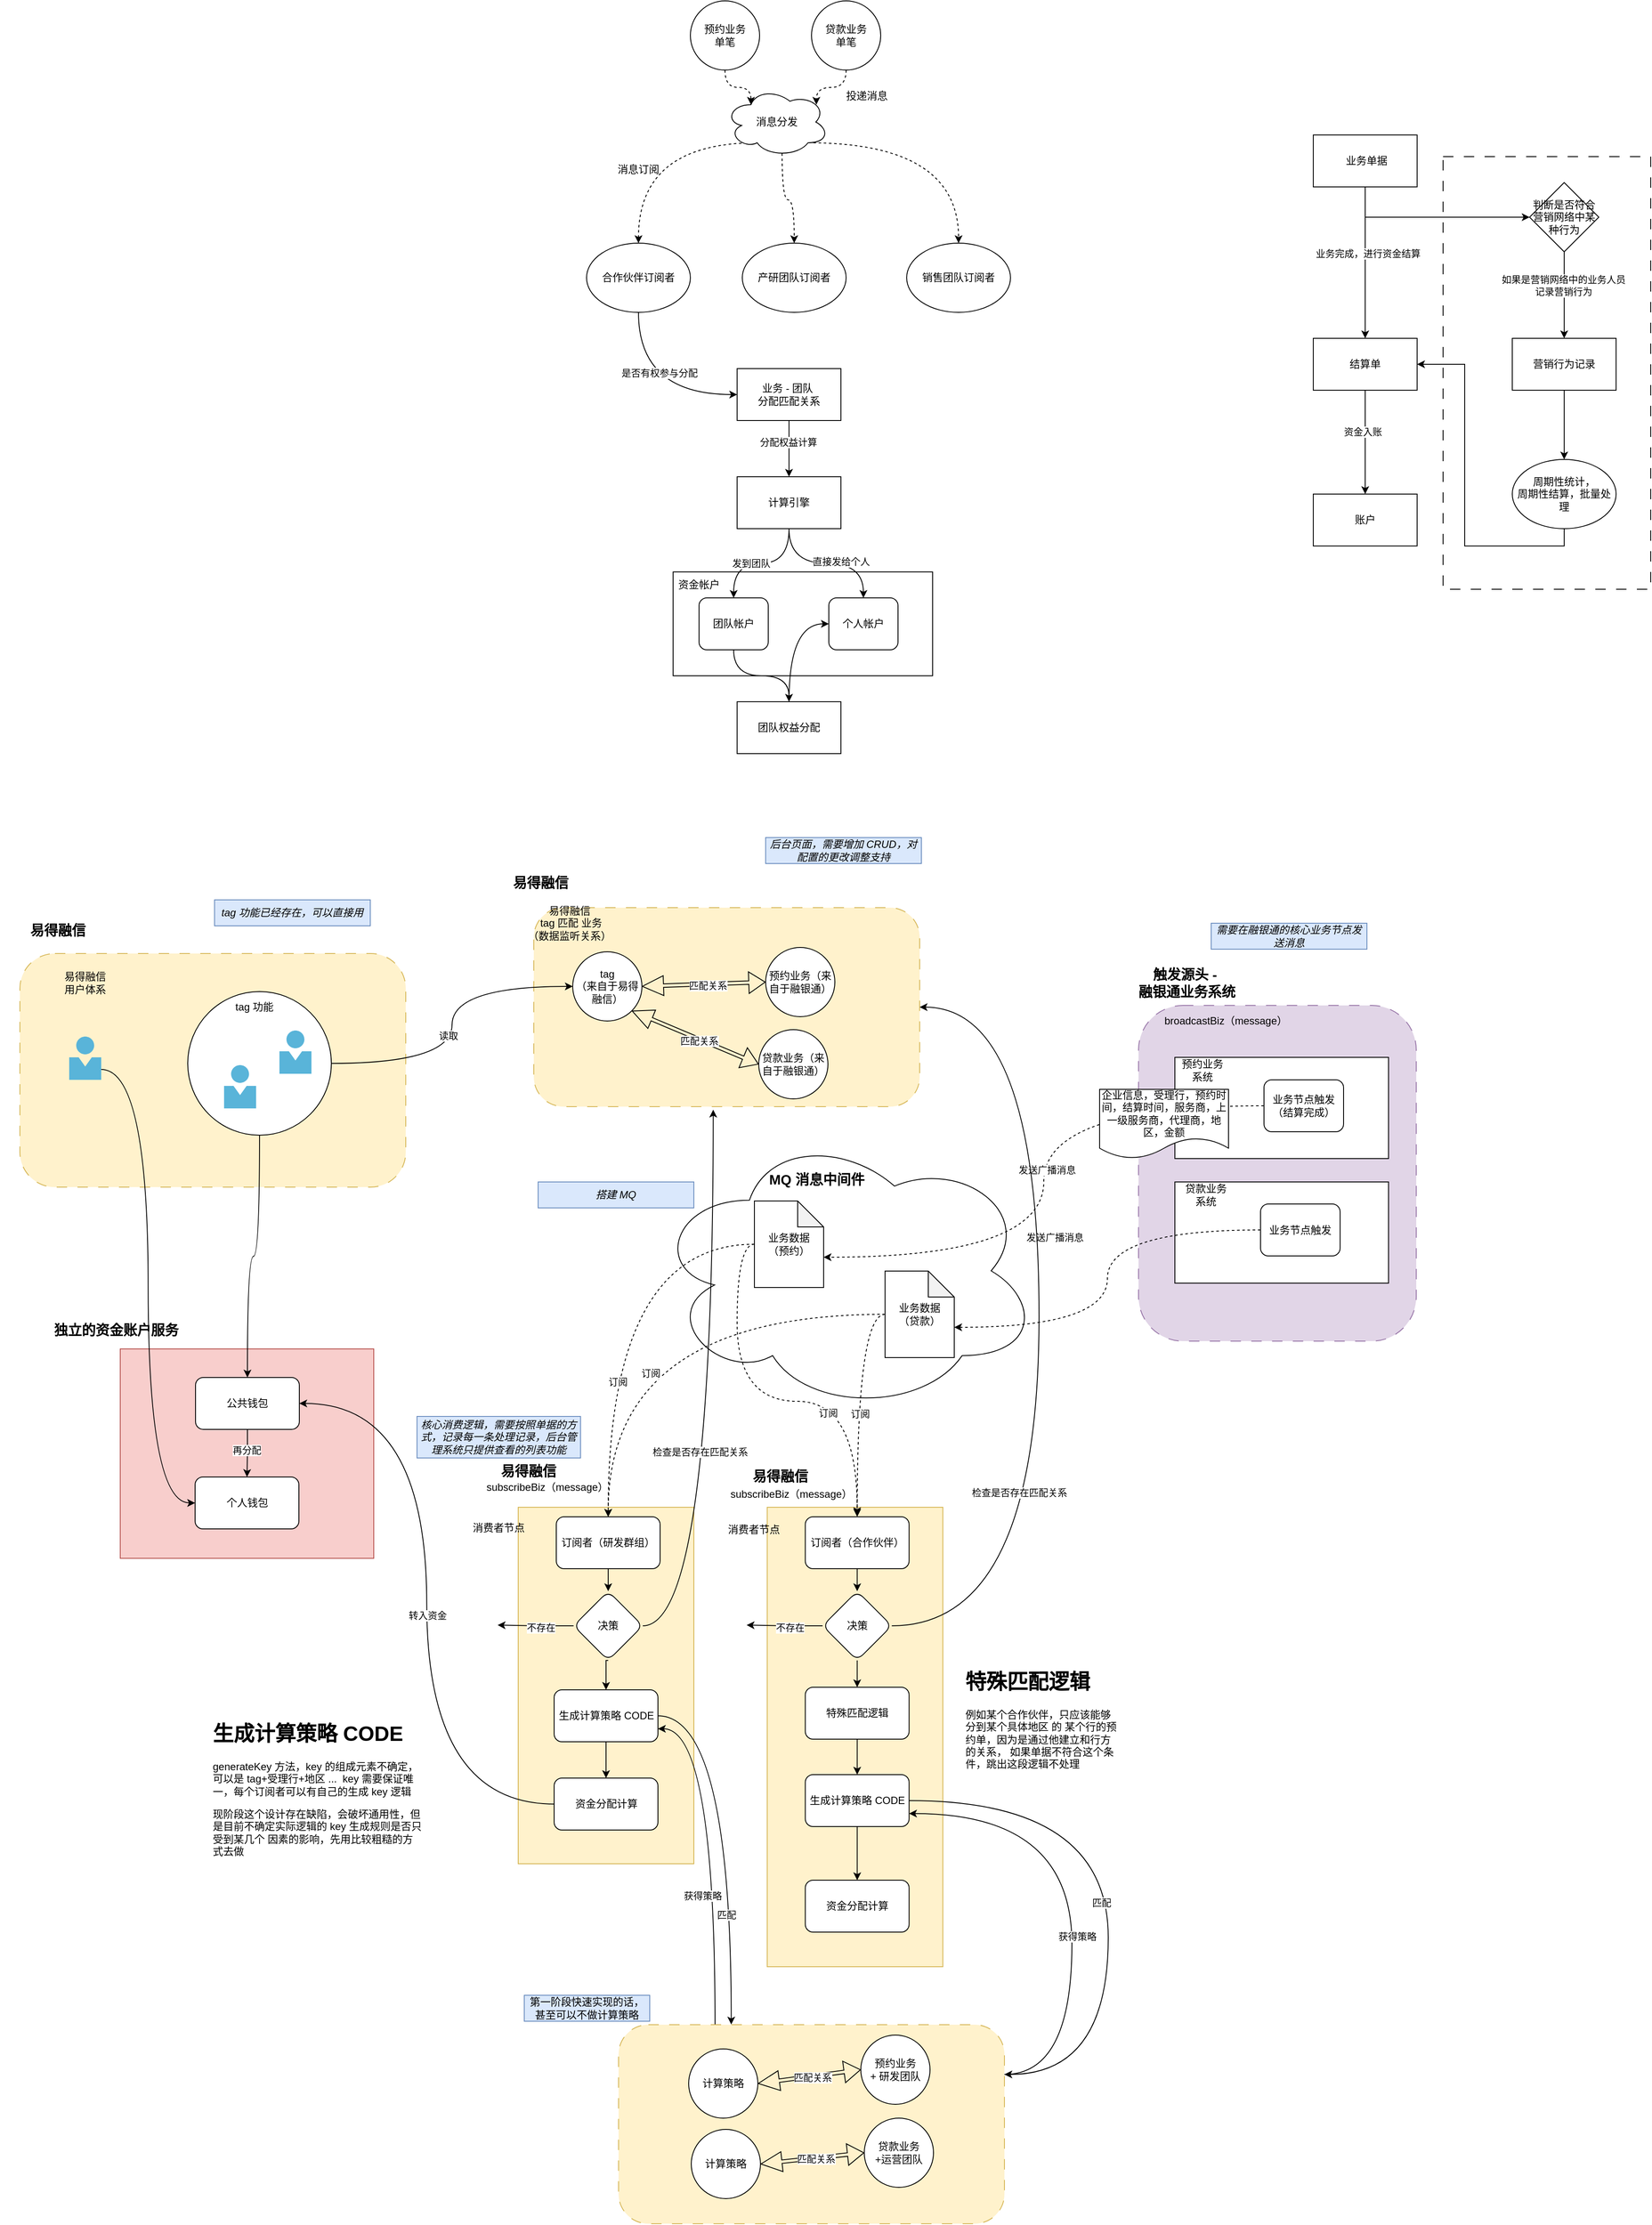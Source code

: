 <mxfile version="26.0.2">
  <diagram name="Page-1" id="8XZ3gF0Q84vZPwahlIGi">
    <mxGraphModel dx="2692" dy="1067" grid="0" gridSize="10" guides="1" tooltips="1" connect="1" arrows="1" fold="1" page="1" pageScale="1" pageWidth="827" pageHeight="1169" math="0" shadow="0">
      <root>
        <mxCell id="0" />
        <mxCell id="1" parent="0" />
        <mxCell id="nY7oP1wu2kwLvxYILT5C-120" value="" style="ellipse;shape=cloud;whiteSpace=wrap;html=1;" vertex="1" parent="1">
          <mxGeometry x="166.5" y="1404.5" width="447" height="326.5" as="geometry" />
        </mxCell>
        <mxCell id="nY7oP1wu2kwLvxYILT5C-95" value="" style="rounded=0;whiteSpace=wrap;html=1;fillColor=#fff2cc;strokeColor=#d6b656;" vertex="1" parent="1">
          <mxGeometry x="298.81" y="1841" width="203" height="531" as="geometry" />
        </mxCell>
        <mxCell id="nY7oP1wu2kwLvxYILT5C-35" value="" style="rounded=0;whiteSpace=wrap;html=1;fillColor=#fff2cc;strokeColor=#d6b656;" vertex="1" parent="1">
          <mxGeometry x="11" y="1841" width="203" height="412" as="geometry" />
        </mxCell>
        <mxCell id="nY7oP1wu2kwLvxYILT5C-72" value="" style="rounded=1;whiteSpace=wrap;html=1;dashed=1;dashPattern=12 12;arcSize=16;fillColor=#e1d5e7;strokeColor=#9673a6;" vertex="1" parent="1">
          <mxGeometry x="728" y="1261" width="321" height="388" as="geometry" />
        </mxCell>
        <mxCell id="nY7oP1wu2kwLvxYILT5C-77" style="edgeStyle=orthogonalEdgeStyle;rounded=0;orthogonalLoop=1;jettySize=auto;html=1;exitX=0.25;exitY=0;exitDx=0;exitDy=0;entryX=1;entryY=0.75;entryDx=0;entryDy=0;curved=1;" edge="1" parent="1" source="nY7oP1wu2kwLvxYILT5C-69" target="nY7oP1wu2kwLvxYILT5C-58">
          <mxGeometry relative="1" as="geometry" />
        </mxCell>
        <mxCell id="nY7oP1wu2kwLvxYILT5C-150" value="获得策略" style="edgeLabel;html=1;align=center;verticalAlign=middle;resizable=0;points=[];" vertex="1" connectable="0" parent="nY7oP1wu2kwLvxYILT5C-77">
          <mxGeometry x="-0.267" y="15" relative="1" as="geometry">
            <mxPoint as="offset" />
          </mxGeometry>
        </mxCell>
        <mxCell id="nY7oP1wu2kwLvxYILT5C-159" style="edgeStyle=orthogonalEdgeStyle;rounded=0;orthogonalLoop=1;jettySize=auto;html=1;exitX=1;exitY=0.25;exitDx=0;exitDy=0;entryX=1;entryY=0.75;entryDx=0;entryDy=0;curved=1;" edge="1" parent="1" source="nY7oP1wu2kwLvxYILT5C-69" target="nY7oP1wu2kwLvxYILT5C-137">
          <mxGeometry relative="1" as="geometry">
            <Array as="points">
              <mxPoint x="651" y="2497" />
              <mxPoint x="651" y="2195" />
            </Array>
          </mxGeometry>
        </mxCell>
        <mxCell id="nY7oP1wu2kwLvxYILT5C-160" value="获得策略" style="edgeLabel;html=1;align=center;verticalAlign=middle;resizable=0;points=[];" vertex="1" connectable="0" parent="nY7oP1wu2kwLvxYILT5C-159">
          <mxGeometry x="-0.163" y="-6" relative="1" as="geometry">
            <mxPoint as="offset" />
          </mxGeometry>
        </mxCell>
        <mxCell id="nY7oP1wu2kwLvxYILT5C-69" value="" style="rounded=1;whiteSpace=wrap;html=1;dashed=1;dashPattern=12 12;fillColor=#fff2cc;strokeColor=#d6b656;" vertex="1" parent="1">
          <mxGeometry x="127" y="2439" width="446" height="230" as="geometry" />
        </mxCell>
        <mxCell id="nY7oP1wu2kwLvxYILT5C-51" value="" style="rounded=1;whiteSpace=wrap;html=1;dashed=1;dashPattern=12 12;fillColor=#fff2cc;strokeColor=#d6b656;" vertex="1" parent="1">
          <mxGeometry x="-565" y="1201" width="446" height="270" as="geometry" />
        </mxCell>
        <mxCell id="nY7oP1wu2kwLvxYILT5C-43" value="" style="rounded=0;whiteSpace=wrap;html=1;fillColor=#f8cecc;strokeColor=#b85450;" vertex="1" parent="1">
          <mxGeometry x="-449" y="1658" width="293" height="242" as="geometry" />
        </mxCell>
        <mxCell id="nY7oP1wu2kwLvxYILT5C-12" value="" style="rounded=1;whiteSpace=wrap;html=1;dashed=1;dashPattern=12 12;fillColor=#fff2cc;strokeColor=#d6b656;" vertex="1" parent="1">
          <mxGeometry x="29" y="1148" width="446" height="230" as="geometry" />
        </mxCell>
        <mxCell id="nY7oP1wu2kwLvxYILT5C-42" style="edgeStyle=orthogonalEdgeStyle;rounded=0;orthogonalLoop=1;jettySize=auto;html=1;exitX=1;exitY=0.5;exitDx=0;exitDy=0;entryX=0;entryY=0.5;entryDx=0;entryDy=0;curved=1;" edge="1" parent="1" source="nY7oP1wu2kwLvxYILT5C-5" target="nY7oP1wu2kwLvxYILT5C-9">
          <mxGeometry relative="1" as="geometry" />
        </mxCell>
        <mxCell id="nY7oP1wu2kwLvxYILT5C-130" value="读取" style="edgeLabel;html=1;align=center;verticalAlign=middle;resizable=0;points=[];" vertex="1" connectable="0" parent="nY7oP1wu2kwLvxYILT5C-42">
          <mxGeometry x="-0.065" y="5" relative="1" as="geometry">
            <mxPoint as="offset" />
          </mxGeometry>
        </mxCell>
        <mxCell id="nY7oP1wu2kwLvxYILT5C-44" style="edgeStyle=orthogonalEdgeStyle;rounded=0;orthogonalLoop=1;jettySize=auto;html=1;exitX=0.5;exitY=1;exitDx=0;exitDy=0;curved=1;entryX=0.5;entryY=0;entryDx=0;entryDy=0;" edge="1" parent="1" source="nY7oP1wu2kwLvxYILT5C-5" target="nY7oP1wu2kwLvxYILT5C-45">
          <mxGeometry relative="1" as="geometry" />
        </mxCell>
        <mxCell id="nY7oP1wu2kwLvxYILT5C-5" value="" style="ellipse;whiteSpace=wrap;html=1;aspect=fixed;" vertex="1" parent="1">
          <mxGeometry x="-371" y="1245" width="166" height="166" as="geometry" />
        </mxCell>
        <mxCell id="v_RPokdGoFpY5z3luKLL-58" value="" style="rounded=0;whiteSpace=wrap;html=1;dashed=1;dashPattern=12 12;" parent="1" vertex="1">
          <mxGeometry x="1080" y="280" width="240" height="500" as="geometry" />
        </mxCell>
        <mxCell id="v_RPokdGoFpY5z3luKLL-25" value="" style="rounded=0;whiteSpace=wrap;html=1;" parent="1" vertex="1">
          <mxGeometry x="190" y="760" width="300" height="120" as="geometry" />
        </mxCell>
        <mxCell id="v_RPokdGoFpY5z3luKLL-1" value="预约业务&lt;div&gt;单笔&lt;/div&gt;" style="ellipse;whiteSpace=wrap;html=1;aspect=fixed;" parent="1" vertex="1">
          <mxGeometry x="210" y="100" width="80" height="80" as="geometry" />
        </mxCell>
        <mxCell id="v_RPokdGoFpY5z3luKLL-2" value="贷款业务&lt;div&gt;单笔&lt;/div&gt;" style="ellipse;whiteSpace=wrap;html=1;aspect=fixed;" parent="1" vertex="1">
          <mxGeometry x="350" y="100" width="80" height="80" as="geometry" />
        </mxCell>
        <mxCell id="v_RPokdGoFpY5z3luKLL-11" style="edgeStyle=orthogonalEdgeStyle;rounded=0;orthogonalLoop=1;jettySize=auto;html=1;exitX=0.31;exitY=0.8;exitDx=0;exitDy=0;exitPerimeter=0;entryX=0.5;entryY=0;entryDx=0;entryDy=0;curved=1;dashed=1;" parent="1" source="v_RPokdGoFpY5z3luKLL-3" target="v_RPokdGoFpY5z3luKLL-8" edge="1">
          <mxGeometry relative="1" as="geometry" />
        </mxCell>
        <mxCell id="v_RPokdGoFpY5z3luKLL-13" style="edgeStyle=orthogonalEdgeStyle;rounded=0;orthogonalLoop=1;jettySize=auto;html=1;exitX=0.55;exitY=0.95;exitDx=0;exitDy=0;exitPerimeter=0;entryX=0.5;entryY=0;entryDx=0;entryDy=0;curved=1;dashed=1;" parent="1" source="v_RPokdGoFpY5z3luKLL-3" target="v_RPokdGoFpY5z3luKLL-9" edge="1">
          <mxGeometry relative="1" as="geometry" />
        </mxCell>
        <mxCell id="v_RPokdGoFpY5z3luKLL-14" style="edgeStyle=orthogonalEdgeStyle;rounded=0;orthogonalLoop=1;jettySize=auto;html=1;exitX=0.8;exitY=0.8;exitDx=0;exitDy=0;exitPerimeter=0;curved=1;dashed=1;" parent="1" source="v_RPokdGoFpY5z3luKLL-3" target="v_RPokdGoFpY5z3luKLL-10" edge="1">
          <mxGeometry relative="1" as="geometry" />
        </mxCell>
        <mxCell id="v_RPokdGoFpY5z3luKLL-3" value="" style="ellipse;shape=cloud;whiteSpace=wrap;html=1;" parent="1" vertex="1">
          <mxGeometry x="250" y="200" width="120" height="80" as="geometry" />
        </mxCell>
        <mxCell id="v_RPokdGoFpY5z3luKLL-4" style="edgeStyle=orthogonalEdgeStyle;rounded=0;orthogonalLoop=1;jettySize=auto;html=1;exitX=0.5;exitY=1;exitDx=0;exitDy=0;entryX=0.25;entryY=0.25;entryDx=0;entryDy=0;entryPerimeter=0;curved=1;dashed=1;" parent="1" source="v_RPokdGoFpY5z3luKLL-1" target="v_RPokdGoFpY5z3luKLL-3" edge="1">
          <mxGeometry relative="1" as="geometry" />
        </mxCell>
        <mxCell id="v_RPokdGoFpY5z3luKLL-5" style="edgeStyle=orthogonalEdgeStyle;rounded=0;orthogonalLoop=1;jettySize=auto;html=1;exitX=0.5;exitY=1;exitDx=0;exitDy=0;entryX=0.88;entryY=0.25;entryDx=0;entryDy=0;entryPerimeter=0;curved=1;dashed=1;" parent="1" source="v_RPokdGoFpY5z3luKLL-2" target="v_RPokdGoFpY5z3luKLL-3" edge="1">
          <mxGeometry relative="1" as="geometry" />
        </mxCell>
        <mxCell id="v_RPokdGoFpY5z3luKLL-6" value="消息分发" style="text;html=1;align=center;verticalAlign=middle;whiteSpace=wrap;rounded=0;" parent="1" vertex="1">
          <mxGeometry x="280" y="225" width="60" height="30" as="geometry" />
        </mxCell>
        <mxCell id="v_RPokdGoFpY5z3luKLL-7" value="投递消息" style="text;html=1;align=center;verticalAlign=middle;whiteSpace=wrap;rounded=0;" parent="1" vertex="1">
          <mxGeometry x="384" y="195" width="60" height="30" as="geometry" />
        </mxCell>
        <mxCell id="v_RPokdGoFpY5z3luKLL-23" style="edgeStyle=orthogonalEdgeStyle;rounded=0;orthogonalLoop=1;jettySize=auto;html=1;exitX=0.5;exitY=1;exitDx=0;exitDy=0;entryX=0;entryY=0.5;entryDx=0;entryDy=0;curved=1;" parent="1" source="v_RPokdGoFpY5z3luKLL-8" target="v_RPokdGoFpY5z3luKLL-15" edge="1">
          <mxGeometry relative="1" as="geometry" />
        </mxCell>
        <mxCell id="v_RPokdGoFpY5z3luKLL-24" value="是否有权参与分配" style="edgeLabel;html=1;align=center;verticalAlign=middle;resizable=0;points=[];" parent="v_RPokdGoFpY5z3luKLL-23" vertex="1" connectable="0">
          <mxGeometry x="-0.33" y="24" relative="1" as="geometry">
            <mxPoint as="offset" />
          </mxGeometry>
        </mxCell>
        <mxCell id="v_RPokdGoFpY5z3luKLL-8" value="合作伙伴订阅者" style="ellipse;whiteSpace=wrap;html=1;" parent="1" vertex="1">
          <mxGeometry x="90" y="380" width="120" height="80" as="geometry" />
        </mxCell>
        <mxCell id="v_RPokdGoFpY5z3luKLL-9" value="产研团队订阅者" style="ellipse;whiteSpace=wrap;html=1;" parent="1" vertex="1">
          <mxGeometry x="270" y="380" width="120" height="80" as="geometry" />
        </mxCell>
        <mxCell id="v_RPokdGoFpY5z3luKLL-10" value="销售团队订阅者" style="ellipse;whiteSpace=wrap;html=1;" parent="1" vertex="1">
          <mxGeometry x="460" y="380" width="120" height="80" as="geometry" />
        </mxCell>
        <mxCell id="v_RPokdGoFpY5z3luKLL-12" value="消息订阅" style="text;html=1;align=center;verticalAlign=middle;whiteSpace=wrap;rounded=0;" parent="1" vertex="1">
          <mxGeometry x="120" y="280" width="60" height="30" as="geometry" />
        </mxCell>
        <mxCell id="v_RPokdGoFpY5z3luKLL-21" style="edgeStyle=orthogonalEdgeStyle;rounded=0;orthogonalLoop=1;jettySize=auto;html=1;exitX=0.5;exitY=1;exitDx=0;exitDy=0;entryX=0.5;entryY=0;entryDx=0;entryDy=0;" parent="1" source="v_RPokdGoFpY5z3luKLL-15" target="v_RPokdGoFpY5z3luKLL-17" edge="1">
          <mxGeometry relative="1" as="geometry" />
        </mxCell>
        <mxCell id="v_RPokdGoFpY5z3luKLL-22" value="分配权益计算" style="edgeLabel;html=1;align=center;verticalAlign=middle;resizable=0;points=[];" parent="v_RPokdGoFpY5z3luKLL-21" vertex="1" connectable="0">
          <mxGeometry x="-0.231" y="-1" relative="1" as="geometry">
            <mxPoint as="offset" />
          </mxGeometry>
        </mxCell>
        <mxCell id="v_RPokdGoFpY5z3luKLL-15" value="业务 - 团队&amp;nbsp;&lt;div&gt;分配匹配关系&lt;/div&gt;" style="rounded=0;whiteSpace=wrap;html=1;" parent="1" vertex="1">
          <mxGeometry x="264" y="525" width="120" height="60" as="geometry" />
        </mxCell>
        <mxCell id="v_RPokdGoFpY5z3luKLL-29" style="edgeStyle=orthogonalEdgeStyle;rounded=0;orthogonalLoop=1;jettySize=auto;html=1;exitX=0.5;exitY=1;exitDx=0;exitDy=0;curved=1;" parent="1" source="v_RPokdGoFpY5z3luKLL-17" target="v_RPokdGoFpY5z3luKLL-28" edge="1">
          <mxGeometry relative="1" as="geometry" />
        </mxCell>
        <mxCell id="v_RPokdGoFpY5z3luKLL-30" value="直接发给个人" style="edgeLabel;html=1;align=center;verticalAlign=middle;resizable=0;points=[];" parent="v_RPokdGoFpY5z3luKLL-29" vertex="1" connectable="0">
          <mxGeometry x="-0.193" y="2" relative="1" as="geometry">
            <mxPoint x="33" as="offset" />
          </mxGeometry>
        </mxCell>
        <mxCell id="v_RPokdGoFpY5z3luKLL-31" style="edgeStyle=orthogonalEdgeStyle;rounded=0;orthogonalLoop=1;jettySize=auto;html=1;exitX=0.5;exitY=1;exitDx=0;exitDy=0;entryX=0.5;entryY=0;entryDx=0;entryDy=0;curved=1;" parent="1" source="v_RPokdGoFpY5z3luKLL-17" target="v_RPokdGoFpY5z3luKLL-27" edge="1">
          <mxGeometry relative="1" as="geometry" />
        </mxCell>
        <mxCell id="v_RPokdGoFpY5z3luKLL-32" value="发到团队" style="edgeLabel;html=1;align=center;verticalAlign=middle;resizable=0;points=[];" parent="v_RPokdGoFpY5z3luKLL-31" vertex="1" connectable="0">
          <mxGeometry x="0.125" y="2" relative="1" as="geometry">
            <mxPoint x="-3" y="-2" as="offset" />
          </mxGeometry>
        </mxCell>
        <mxCell id="v_RPokdGoFpY5z3luKLL-17" value="计算引擎" style="rounded=0;whiteSpace=wrap;html=1;" parent="1" vertex="1">
          <mxGeometry x="264" y="650" width="120" height="60" as="geometry" />
        </mxCell>
        <mxCell id="v_RPokdGoFpY5z3luKLL-26" value="资金帐户" style="text;html=1;align=center;verticalAlign=middle;whiteSpace=wrap;rounded=0;" parent="1" vertex="1">
          <mxGeometry x="190" y="760" width="60" height="30" as="geometry" />
        </mxCell>
        <mxCell id="v_RPokdGoFpY5z3luKLL-35" style="edgeStyle=orthogonalEdgeStyle;rounded=0;orthogonalLoop=1;jettySize=auto;html=1;exitX=0.5;exitY=1;exitDx=0;exitDy=0;entryX=0.5;entryY=0;entryDx=0;entryDy=0;curved=1;" parent="1" source="v_RPokdGoFpY5z3luKLL-27" target="v_RPokdGoFpY5z3luKLL-34" edge="1">
          <mxGeometry relative="1" as="geometry" />
        </mxCell>
        <mxCell id="v_RPokdGoFpY5z3luKLL-27" value="团队帐户" style="rounded=1;whiteSpace=wrap;html=1;" parent="1" vertex="1">
          <mxGeometry x="220" y="790" width="80" height="60" as="geometry" />
        </mxCell>
        <mxCell id="v_RPokdGoFpY5z3luKLL-28" value="个人帐户" style="rounded=1;whiteSpace=wrap;html=1;" parent="1" vertex="1">
          <mxGeometry x="370" y="790" width="80" height="60" as="geometry" />
        </mxCell>
        <mxCell id="v_RPokdGoFpY5z3luKLL-36" style="edgeStyle=orthogonalEdgeStyle;rounded=0;orthogonalLoop=1;jettySize=auto;html=1;exitX=0.5;exitY=0;exitDx=0;exitDy=0;entryX=0;entryY=0.5;entryDx=0;entryDy=0;curved=1;" parent="1" source="v_RPokdGoFpY5z3luKLL-34" target="v_RPokdGoFpY5z3luKLL-28" edge="1">
          <mxGeometry relative="1" as="geometry" />
        </mxCell>
        <mxCell id="v_RPokdGoFpY5z3luKLL-34" value="团队权益分配" style="rounded=0;whiteSpace=wrap;html=1;" parent="1" vertex="1">
          <mxGeometry x="264" y="910" width="120" height="60" as="geometry" />
        </mxCell>
        <mxCell id="v_RPokdGoFpY5z3luKLL-42" style="edgeStyle=orthogonalEdgeStyle;rounded=0;orthogonalLoop=1;jettySize=auto;html=1;exitX=0.5;exitY=1;exitDx=0;exitDy=0;entryX=0.5;entryY=0;entryDx=0;entryDy=0;" parent="1" source="v_RPokdGoFpY5z3luKLL-40" target="v_RPokdGoFpY5z3luKLL-41" edge="1">
          <mxGeometry relative="1" as="geometry" />
        </mxCell>
        <mxCell id="v_RPokdGoFpY5z3luKLL-43" value="业务完成，进行资金结算" style="edgeLabel;html=1;align=center;verticalAlign=middle;resizable=0;points=[];" parent="v_RPokdGoFpY5z3luKLL-42" vertex="1" connectable="0">
          <mxGeometry x="-0.126" y="3" relative="1" as="geometry">
            <mxPoint as="offset" />
          </mxGeometry>
        </mxCell>
        <mxCell id="v_RPokdGoFpY5z3luKLL-49" style="edgeStyle=orthogonalEdgeStyle;rounded=0;orthogonalLoop=1;jettySize=auto;html=1;exitX=0.5;exitY=1;exitDx=0;exitDy=0;entryX=0;entryY=0.5;entryDx=0;entryDy=0;" parent="1" source="v_RPokdGoFpY5z3luKLL-40" target="v_RPokdGoFpY5z3luKLL-48" edge="1">
          <mxGeometry relative="1" as="geometry" />
        </mxCell>
        <mxCell id="v_RPokdGoFpY5z3luKLL-40" value="&amp;nbsp;业务单据" style="rounded=0;whiteSpace=wrap;html=1;" parent="1" vertex="1">
          <mxGeometry x="930" y="255" width="120" height="60" as="geometry" />
        </mxCell>
        <mxCell id="v_RPokdGoFpY5z3luKLL-53" style="edgeStyle=orthogonalEdgeStyle;rounded=0;orthogonalLoop=1;jettySize=auto;html=1;exitX=0.5;exitY=1;exitDx=0;exitDy=0;entryX=0.5;entryY=0;entryDx=0;entryDy=0;" parent="1" source="v_RPokdGoFpY5z3luKLL-41" target="v_RPokdGoFpY5z3luKLL-52" edge="1">
          <mxGeometry relative="1" as="geometry" />
        </mxCell>
        <mxCell id="v_RPokdGoFpY5z3luKLL-54" value="资金入账" style="edgeLabel;html=1;align=center;verticalAlign=middle;resizable=0;points=[];" parent="v_RPokdGoFpY5z3luKLL-53" vertex="1" connectable="0">
          <mxGeometry x="-0.191" y="-3" relative="1" as="geometry">
            <mxPoint y="-1" as="offset" />
          </mxGeometry>
        </mxCell>
        <mxCell id="v_RPokdGoFpY5z3luKLL-41" value="结算单" style="rounded=0;whiteSpace=wrap;html=1;" parent="1" vertex="1">
          <mxGeometry x="930" y="490" width="120" height="60" as="geometry" />
        </mxCell>
        <mxCell id="v_RPokdGoFpY5z3luKLL-56" style="edgeStyle=orthogonalEdgeStyle;rounded=0;orthogonalLoop=1;jettySize=auto;html=1;exitX=0.5;exitY=1;exitDx=0;exitDy=0;entryX=0.5;entryY=0;entryDx=0;entryDy=0;" parent="1" source="v_RPokdGoFpY5z3luKLL-45" target="v_RPokdGoFpY5z3luKLL-55" edge="1">
          <mxGeometry relative="1" as="geometry" />
        </mxCell>
        <mxCell id="v_RPokdGoFpY5z3luKLL-45" value="营销行为记录" style="rounded=0;whiteSpace=wrap;html=1;" parent="1" vertex="1">
          <mxGeometry x="1160" y="490" width="120" height="60" as="geometry" />
        </mxCell>
        <mxCell id="v_RPokdGoFpY5z3luKLL-50" style="edgeStyle=orthogonalEdgeStyle;rounded=0;orthogonalLoop=1;jettySize=auto;html=1;exitX=0.5;exitY=1;exitDx=0;exitDy=0;entryX=0.5;entryY=0;entryDx=0;entryDy=0;" parent="1" source="v_RPokdGoFpY5z3luKLL-48" target="v_RPokdGoFpY5z3luKLL-45" edge="1">
          <mxGeometry relative="1" as="geometry" />
        </mxCell>
        <mxCell id="v_RPokdGoFpY5z3luKLL-51" value="如果是营销网络中的业务人员&lt;div&gt;记录营销行为&lt;/div&gt;" style="edgeLabel;html=1;align=center;verticalAlign=middle;resizable=0;points=[];" parent="v_RPokdGoFpY5z3luKLL-50" vertex="1" connectable="0">
          <mxGeometry x="-0.214" y="-1" relative="1" as="geometry">
            <mxPoint y="-1" as="offset" />
          </mxGeometry>
        </mxCell>
        <mxCell id="v_RPokdGoFpY5z3luKLL-48" value="判断是否符合&lt;div&gt;营销网络中某种行为&lt;/div&gt;" style="rhombus;whiteSpace=wrap;html=1;" parent="1" vertex="1">
          <mxGeometry x="1180" y="310" width="80" height="80" as="geometry" />
        </mxCell>
        <mxCell id="v_RPokdGoFpY5z3luKLL-52" value="账户" style="rounded=0;whiteSpace=wrap;html=1;" parent="1" vertex="1">
          <mxGeometry x="930" y="670" width="120" height="60" as="geometry" />
        </mxCell>
        <mxCell id="v_RPokdGoFpY5z3luKLL-57" style="edgeStyle=orthogonalEdgeStyle;rounded=0;orthogonalLoop=1;jettySize=auto;html=1;exitX=0.5;exitY=1;exitDx=0;exitDy=0;entryX=1;entryY=0.5;entryDx=0;entryDy=0;" parent="1" source="v_RPokdGoFpY5z3luKLL-55" target="v_RPokdGoFpY5z3luKLL-41" edge="1">
          <mxGeometry relative="1" as="geometry" />
        </mxCell>
        <mxCell id="v_RPokdGoFpY5z3luKLL-55" value="周期性统计，&lt;div&gt;周期性结算，批量处理&lt;/div&gt;" style="ellipse;whiteSpace=wrap;html=1;" parent="1" vertex="1">
          <mxGeometry x="1160" y="630" width="120" height="80" as="geometry" />
        </mxCell>
        <mxCell id="nY7oP1wu2kwLvxYILT5C-3" value="" style="image;sketch=0;aspect=fixed;html=1;points=[];align=center;fontSize=12;image=img/lib/mscae/Person.svg;" vertex="1" parent="1">
          <mxGeometry x="-329" y="1330" width="37" height="50" as="geometry" />
        </mxCell>
        <mxCell id="nY7oP1wu2kwLvxYILT5C-4" value="" style="image;sketch=0;aspect=fixed;html=1;points=[];align=center;fontSize=12;image=img/lib/mscae/Person.svg;" vertex="1" parent="1">
          <mxGeometry x="-265" y="1290" width="37" height="50" as="geometry" />
        </mxCell>
        <mxCell id="nY7oP1wu2kwLvxYILT5C-7" value="预约业务&lt;span style=&quot;background-color: transparent; color: light-dark(rgb(0, 0, 0), rgb(255, 255, 255));&quot;&gt;（来自于&lt;/span&gt;&lt;span style=&quot;background-color: transparent; color: light-dark(rgb(0, 0, 0), rgb(255, 255, 255));&quot;&gt;融银通）&lt;/span&gt;" style="ellipse;whiteSpace=wrap;html=1;aspect=fixed;align=center;" vertex="1" parent="1">
          <mxGeometry x="297" y="1194" width="80" height="80" as="geometry" />
        </mxCell>
        <mxCell id="nY7oP1wu2kwLvxYILT5C-9" value="tag&lt;br&gt;&lt;div&gt;（来自于易得融信）&lt;/div&gt;" style="ellipse;whiteSpace=wrap;html=1;aspect=fixed;" vertex="1" parent="1">
          <mxGeometry x="74" y="1199" width="80" height="80" as="geometry" />
        </mxCell>
        <mxCell id="nY7oP1wu2kwLvxYILT5C-10" value="" style="shape=flexArrow;endArrow=classic;startArrow=classic;html=1;rounded=0;entryX=0;entryY=0.5;entryDx=0;entryDy=0;width=4;startSize=7.82;exitX=1;exitY=0.5;exitDx=0;exitDy=0;startWidth=18;" edge="1" parent="1" source="nY7oP1wu2kwLvxYILT5C-9" target="nY7oP1wu2kwLvxYILT5C-7">
          <mxGeometry width="100" height="100" relative="1" as="geometry">
            <mxPoint x="94" y="1388" as="sourcePoint" />
            <mxPoint x="194" y="1288" as="targetPoint" />
          </mxGeometry>
        </mxCell>
        <mxCell id="nY7oP1wu2kwLvxYILT5C-11" value="匹配关系" style="edgeLabel;html=1;align=center;verticalAlign=middle;resizable=0;points=[];" vertex="1" connectable="0" parent="nY7oP1wu2kwLvxYILT5C-10">
          <mxGeometry x="0.077" y="-1" relative="1" as="geometry">
            <mxPoint x="-1" as="offset" />
          </mxGeometry>
        </mxCell>
        <mxCell id="nY7oP1wu2kwLvxYILT5C-13" value="易得融信&lt;div&gt;&amp;nbsp;tag 匹配 业务&lt;/div&gt;&lt;div&gt;（数据监听关系）&lt;/div&gt;" style="text;html=1;align=center;verticalAlign=middle;whiteSpace=wrap;rounded=0;" vertex="1" parent="1">
          <mxGeometry x="14" y="1151" width="113" height="30" as="geometry" />
        </mxCell>
        <mxCell id="nY7oP1wu2kwLvxYILT5C-15" value="贷款业务（来自于融银通）" style="ellipse;whiteSpace=wrap;html=1;aspect=fixed;" vertex="1" parent="1">
          <mxGeometry x="289" y="1289" width="80" height="80" as="geometry" />
        </mxCell>
        <mxCell id="nY7oP1wu2kwLvxYILT5C-16" value="" style="shape=flexArrow;endArrow=classic;startArrow=classic;html=1;rounded=0;entryX=0;entryY=0.5;entryDx=0;entryDy=0;width=4;startSize=7.82;exitX=1;exitY=1;exitDx=0;exitDy=0;startWidth=18;" edge="1" parent="1" source="nY7oP1wu2kwLvxYILT5C-9" target="nY7oP1wu2kwLvxYILT5C-15">
          <mxGeometry width="100" height="100" relative="1" as="geometry">
            <mxPoint x="147.5" y="1286" as="sourcePoint" />
            <mxPoint x="290.5" y="1281" as="targetPoint" />
          </mxGeometry>
        </mxCell>
        <mxCell id="nY7oP1wu2kwLvxYILT5C-17" value="匹配关系" style="edgeLabel;html=1;align=center;verticalAlign=middle;resizable=0;points=[];" vertex="1" connectable="0" parent="nY7oP1wu2kwLvxYILT5C-16">
          <mxGeometry x="0.077" y="-1" relative="1" as="geometry">
            <mxPoint x="-1" as="offset" />
          </mxGeometry>
        </mxCell>
        <mxCell id="nY7oP1wu2kwLvxYILT5C-37" value="" style="edgeStyle=orthogonalEdgeStyle;rounded=0;orthogonalLoop=1;jettySize=auto;html=1;" edge="1" parent="1" source="nY7oP1wu2kwLvxYILT5C-20" target="nY7oP1wu2kwLvxYILT5C-36">
          <mxGeometry relative="1" as="geometry" />
        </mxCell>
        <mxCell id="nY7oP1wu2kwLvxYILT5C-20" value="订阅者（研发群组）" style="rounded=1;whiteSpace=wrap;html=1;" vertex="1" parent="1">
          <mxGeometry x="55" y="1852" width="120" height="60" as="geometry" />
        </mxCell>
        <mxCell id="nY7oP1wu2kwLvxYILT5C-29" style="edgeStyle=orthogonalEdgeStyle;rounded=0;orthogonalLoop=1;jettySize=auto;html=1;exitX=0;exitY=0.5;exitDx=0;exitDy=0;exitPerimeter=0;entryX=0.5;entryY=0;entryDx=0;entryDy=0;curved=1;dashed=1;" edge="1" parent="1" source="nY7oP1wu2kwLvxYILT5C-22" target="nY7oP1wu2kwLvxYILT5C-20">
          <mxGeometry relative="1" as="geometry" />
        </mxCell>
        <mxCell id="nY7oP1wu2kwLvxYILT5C-122" value="订阅" style="edgeLabel;html=1;align=center;verticalAlign=middle;resizable=0;points=[];" vertex="1" connectable="0" parent="nY7oP1wu2kwLvxYILT5C-29">
          <mxGeometry x="0.35" y="11" relative="1" as="geometry">
            <mxPoint y="1" as="offset" />
          </mxGeometry>
        </mxCell>
        <mxCell id="nY7oP1wu2kwLvxYILT5C-135" style="edgeStyle=orthogonalEdgeStyle;rounded=0;orthogonalLoop=1;jettySize=auto;html=1;exitX=0;exitY=0.5;exitDx=0;exitDy=0;exitPerimeter=0;curved=1;dashed=1;" edge="1" parent="1" source="nY7oP1wu2kwLvxYILT5C-22">
          <mxGeometry relative="1" as="geometry">
            <mxPoint x="402.727" y="1850.091" as="targetPoint" />
          </mxGeometry>
        </mxCell>
        <mxCell id="nY7oP1wu2kwLvxYILT5C-136" value="订阅" style="edgeLabel;html=1;align=center;verticalAlign=middle;resizable=0;points=[];" vertex="1" connectable="0" parent="nY7oP1wu2kwLvxYILT5C-135">
          <mxGeometry x="0.295" y="-13" relative="1" as="geometry">
            <mxPoint as="offset" />
          </mxGeometry>
        </mxCell>
        <mxCell id="nY7oP1wu2kwLvxYILT5C-22" value="业务数据&lt;div&gt;（预约）&lt;/div&gt;" style="shape=note;whiteSpace=wrap;html=1;backgroundOutline=1;darkOpacity=0.05;" vertex="1" parent="1">
          <mxGeometry x="284" y="1487" width="80" height="100" as="geometry" />
        </mxCell>
        <mxCell id="nY7oP1wu2kwLvxYILT5C-23" value="" style="rounded=0;whiteSpace=wrap;html=1;" vertex="1" parent="1">
          <mxGeometry x="770" y="1321.0" width="247" height="117" as="geometry" />
        </mxCell>
        <mxCell id="nY7oP1wu2kwLvxYILT5C-24" value="预约业务系统" style="text;html=1;align=center;verticalAlign=middle;whiteSpace=wrap;rounded=0;" vertex="1" parent="1">
          <mxGeometry x="772" y="1321.0" width="60" height="30" as="geometry" />
        </mxCell>
        <mxCell id="nY7oP1wu2kwLvxYILT5C-25" value="业务节点触发（结算完成）" style="rounded=1;whiteSpace=wrap;html=1;" vertex="1" parent="1">
          <mxGeometry x="873" y="1347.0" width="92" height="60" as="geometry" />
        </mxCell>
        <mxCell id="nY7oP1wu2kwLvxYILT5C-33" value="&amp;nbsp;subscribeBiz（message）" style="text;html=1;align=center;verticalAlign=middle;whiteSpace=wrap;rounded=0;" vertex="1" parent="1">
          <mxGeometry x="-30" y="1803" width="143" height="30" as="geometry" />
        </mxCell>
        <mxCell id="nY7oP1wu2kwLvxYILT5C-34" value="broadcastBiz（message）" style="text;html=1;align=center;verticalAlign=middle;whiteSpace=wrap;rounded=0;" vertex="1" parent="1">
          <mxGeometry x="754" y="1264" width="150" height="30" as="geometry" />
        </mxCell>
        <mxCell id="nY7oP1wu2kwLvxYILT5C-40" style="edgeStyle=orthogonalEdgeStyle;rounded=0;orthogonalLoop=1;jettySize=auto;html=1;exitX=0;exitY=0.5;exitDx=0;exitDy=0;" edge="1" parent="1" source="nY7oP1wu2kwLvxYILT5C-36">
          <mxGeometry relative="1" as="geometry">
            <mxPoint x="-12.81" y="1977.143" as="targetPoint" />
          </mxGeometry>
        </mxCell>
        <mxCell id="nY7oP1wu2kwLvxYILT5C-41" value="不存在" style="edgeLabel;html=1;align=center;verticalAlign=middle;resizable=0;points=[];" vertex="1" connectable="0" parent="nY7oP1wu2kwLvxYILT5C-40">
          <mxGeometry x="-0.134" y="2" relative="1" as="geometry">
            <mxPoint as="offset" />
          </mxGeometry>
        </mxCell>
        <mxCell id="nY7oP1wu2kwLvxYILT5C-148" style="edgeStyle=orthogonalEdgeStyle;rounded=0;orthogonalLoop=1;jettySize=auto;html=1;exitX=0.5;exitY=1;exitDx=0;exitDy=0;entryX=0.5;entryY=0;entryDx=0;entryDy=0;" edge="1" parent="1" source="nY7oP1wu2kwLvxYILT5C-36" target="nY7oP1wu2kwLvxYILT5C-58">
          <mxGeometry relative="1" as="geometry" />
        </mxCell>
        <mxCell id="nY7oP1wu2kwLvxYILT5C-36" value="决策" style="rhombus;whiteSpace=wrap;html=1;rounded=1;" vertex="1" parent="1">
          <mxGeometry x="75" y="1938" width="80" height="80" as="geometry" />
        </mxCell>
        <mxCell id="nY7oP1wu2kwLvxYILT5C-38" style="edgeStyle=orthogonalEdgeStyle;rounded=0;orthogonalLoop=1;jettySize=auto;html=1;exitX=1;exitY=0.5;exitDx=0;exitDy=0;entryX=0.465;entryY=1.015;entryDx=0;entryDy=0;entryPerimeter=0;curved=1;" edge="1" parent="1" source="nY7oP1wu2kwLvxYILT5C-36" target="nY7oP1wu2kwLvxYILT5C-12">
          <mxGeometry relative="1" as="geometry" />
        </mxCell>
        <mxCell id="nY7oP1wu2kwLvxYILT5C-39" value="检查是否存在匹配关系" style="edgeLabel;html=1;align=center;verticalAlign=middle;resizable=0;points=[];" vertex="1" connectable="0" parent="nY7oP1wu2kwLvxYILT5C-38">
          <mxGeometry x="0.213" y="10" relative="1" as="geometry">
            <mxPoint x="-6" y="128" as="offset" />
          </mxGeometry>
        </mxCell>
        <mxCell id="nY7oP1wu2kwLvxYILT5C-116" style="edgeStyle=orthogonalEdgeStyle;rounded=0;orthogonalLoop=1;jettySize=auto;html=1;exitX=0.5;exitY=1;exitDx=0;exitDy=0;" edge="1" parent="1" source="nY7oP1wu2kwLvxYILT5C-45" target="nY7oP1wu2kwLvxYILT5C-55">
          <mxGeometry relative="1" as="geometry" />
        </mxCell>
        <mxCell id="nY7oP1wu2kwLvxYILT5C-117" value="再分配" style="edgeLabel;html=1;align=center;verticalAlign=middle;resizable=0;points=[];" vertex="1" connectable="0" parent="nY7oP1wu2kwLvxYILT5C-116">
          <mxGeometry x="-0.137" y="-1" relative="1" as="geometry">
            <mxPoint as="offset" />
          </mxGeometry>
        </mxCell>
        <mxCell id="nY7oP1wu2kwLvxYILT5C-45" value="公共钱包" style="rounded=1;whiteSpace=wrap;html=1;" vertex="1" parent="1">
          <mxGeometry x="-362" y="1691" width="120" height="60" as="geometry" />
        </mxCell>
        <mxCell id="nY7oP1wu2kwLvxYILT5C-46" value="" style="rounded=0;whiteSpace=wrap;html=1;" vertex="1" parent="1">
          <mxGeometry x="770" y="1465" width="247" height="117" as="geometry" />
        </mxCell>
        <mxCell id="nY7oP1wu2kwLvxYILT5C-47" value="贷款业务系统" style="text;html=1;align=center;verticalAlign=middle;whiteSpace=wrap;rounded=0;" vertex="1" parent="1">
          <mxGeometry x="776" y="1465" width="60" height="30" as="geometry" />
        </mxCell>
        <mxCell id="nY7oP1wu2kwLvxYILT5C-48" value="业务节点触发" style="rounded=1;whiteSpace=wrap;html=1;" vertex="1" parent="1">
          <mxGeometry x="869" y="1490.5" width="92" height="60" as="geometry" />
        </mxCell>
        <mxCell id="nY7oP1wu2kwLvxYILT5C-52" value="易得融信&lt;br&gt;&lt;div&gt;用户体系&lt;/div&gt;" style="text;html=1;align=center;verticalAlign=middle;whiteSpace=wrap;rounded=0;" vertex="1" parent="1">
          <mxGeometry x="-546" y="1220" width="113" height="30" as="geometry" />
        </mxCell>
        <mxCell id="nY7oP1wu2kwLvxYILT5C-53" value="&amp;nbsp;tag 功能" style="text;html=1;align=center;verticalAlign=middle;whiteSpace=wrap;rounded=0;" vertex="1" parent="1">
          <mxGeometry x="-352" y="1248" width="113" height="30" as="geometry" />
        </mxCell>
        <mxCell id="nY7oP1wu2kwLvxYILT5C-54" value="" style="image;sketch=0;aspect=fixed;html=1;points=[];align=center;fontSize=12;image=img/lib/mscae/Person.svg;" vertex="1" parent="1">
          <mxGeometry x="-508" y="1297" width="37" height="50" as="geometry" />
        </mxCell>
        <mxCell id="nY7oP1wu2kwLvxYILT5C-55" value="个人钱包" style="rounded=1;whiteSpace=wrap;html=1;" vertex="1" parent="1">
          <mxGeometry x="-362.5" y="1806" width="120" height="60" as="geometry" />
        </mxCell>
        <mxCell id="nY7oP1wu2kwLvxYILT5C-57" value="" style="endArrow=classic;html=1;rounded=0;exitX=1;exitY=0.76;exitDx=0;exitDy=0;exitPerimeter=0;entryX=0;entryY=0.5;entryDx=0;entryDy=0;edgeStyle=orthogonalEdgeStyle;curved=1;" edge="1" parent="1" source="nY7oP1wu2kwLvxYILT5C-54" target="nY7oP1wu2kwLvxYILT5C-55">
          <mxGeometry width="50" height="50" relative="1" as="geometry">
            <mxPoint x="-253" y="1506" as="sourcePoint" />
            <mxPoint x="-203" y="1456" as="targetPoint" />
          </mxGeometry>
        </mxCell>
        <mxCell id="nY7oP1wu2kwLvxYILT5C-152" style="edgeStyle=orthogonalEdgeStyle;rounded=0;orthogonalLoop=1;jettySize=auto;html=1;exitX=0.5;exitY=1;exitDx=0;exitDy=0;entryX=0.5;entryY=0;entryDx=0;entryDy=0;" edge="1" parent="1" source="nY7oP1wu2kwLvxYILT5C-58" target="nY7oP1wu2kwLvxYILT5C-151">
          <mxGeometry relative="1" as="geometry" />
        </mxCell>
        <mxCell id="nY7oP1wu2kwLvxYILT5C-58" value="生成计算策略 CODE" style="rounded=1;whiteSpace=wrap;html=1;" vertex="1" parent="1">
          <mxGeometry x="52.5" y="2052" width="120" height="60" as="geometry" />
        </mxCell>
        <mxCell id="nY7oP1wu2kwLvxYILT5C-61" value="计算策略" style="ellipse;whiteSpace=wrap;html=1;aspect=fixed;" vertex="1" parent="1">
          <mxGeometry x="208" y="2467" width="80" height="80" as="geometry" />
        </mxCell>
        <mxCell id="nY7oP1wu2kwLvxYILT5C-62" value="预约业务&lt;div&gt;+ 研发团队&lt;/div&gt;" style="ellipse;whiteSpace=wrap;html=1;aspect=fixed;" vertex="1" parent="1">
          <mxGeometry x="407" y="2451" width="80" height="80" as="geometry" />
        </mxCell>
        <mxCell id="nY7oP1wu2kwLvxYILT5C-63" value="" style="shape=flexArrow;endArrow=classic;startArrow=classic;html=1;rounded=0;entryX=0;entryY=0.5;entryDx=0;entryDy=0;width=4;startSize=7.82;exitX=1;exitY=0.5;exitDx=0;exitDy=0;startWidth=18;" edge="1" parent="1" source="nY7oP1wu2kwLvxYILT5C-61" target="nY7oP1wu2kwLvxYILT5C-62">
          <mxGeometry width="100" height="100" relative="1" as="geometry">
            <mxPoint x="254" y="2431" as="sourcePoint" />
            <mxPoint x="401" y="2493" as="targetPoint" />
          </mxGeometry>
        </mxCell>
        <mxCell id="nY7oP1wu2kwLvxYILT5C-64" value="匹配关系" style="edgeLabel;html=1;align=center;verticalAlign=middle;resizable=0;points=[];" vertex="1" connectable="0" parent="nY7oP1wu2kwLvxYILT5C-63">
          <mxGeometry x="0.077" y="-1" relative="1" as="geometry">
            <mxPoint x="-1" as="offset" />
          </mxGeometry>
        </mxCell>
        <mxCell id="nY7oP1wu2kwLvxYILT5C-65" value="贷款业务&lt;div&gt;+运营团队&lt;/div&gt;" style="ellipse;whiteSpace=wrap;html=1;aspect=fixed;" vertex="1" parent="1">
          <mxGeometry x="411" y="2547" width="80" height="80" as="geometry" />
        </mxCell>
        <mxCell id="nY7oP1wu2kwLvxYILT5C-66" value="计算策略" style="ellipse;whiteSpace=wrap;html=1;aspect=fixed;" vertex="1" parent="1">
          <mxGeometry x="211" y="2560" width="80" height="80" as="geometry" />
        </mxCell>
        <mxCell id="nY7oP1wu2kwLvxYILT5C-67" value="" style="shape=flexArrow;endArrow=classic;startArrow=classic;html=1;rounded=0;entryX=0;entryY=0.5;entryDx=0;entryDy=0;width=4;startSize=7.82;exitX=1;exitY=0.5;exitDx=0;exitDy=0;startWidth=18;" edge="1" parent="1" source="nY7oP1wu2kwLvxYILT5C-66" target="nY7oP1wu2kwLvxYILT5C-65">
          <mxGeometry width="100" height="100" relative="1" as="geometry">
            <mxPoint x="288" y="2590" as="sourcePoint" />
            <mxPoint x="407" y="2574" as="targetPoint" />
          </mxGeometry>
        </mxCell>
        <mxCell id="nY7oP1wu2kwLvxYILT5C-68" value="匹配关系" style="edgeLabel;html=1;align=center;verticalAlign=middle;resizable=0;points=[];" vertex="1" connectable="0" parent="nY7oP1wu2kwLvxYILT5C-67">
          <mxGeometry x="0.077" y="-1" relative="1" as="geometry">
            <mxPoint x="-1" as="offset" />
          </mxGeometry>
        </mxCell>
        <mxCell id="nY7oP1wu2kwLvxYILT5C-70" style="edgeStyle=orthogonalEdgeStyle;rounded=0;orthogonalLoop=1;jettySize=auto;html=1;exitX=1;exitY=0.5;exitDx=0;exitDy=0;entryX=0.292;entryY=-0.001;entryDx=0;entryDy=0;entryPerimeter=0;curved=1;" edge="1" parent="1" source="nY7oP1wu2kwLvxYILT5C-58" target="nY7oP1wu2kwLvxYILT5C-69">
          <mxGeometry relative="1" as="geometry" />
        </mxCell>
        <mxCell id="nY7oP1wu2kwLvxYILT5C-149" value="&amp;nbsp;匹配" style="edgeLabel;html=1;align=center;verticalAlign=middle;resizable=0;points=[];" vertex="1" connectable="0" parent="nY7oP1wu2kwLvxYILT5C-70">
          <mxGeometry x="0.42" y="-7" relative="1" as="geometry">
            <mxPoint y="1" as="offset" />
          </mxGeometry>
        </mxCell>
        <mxCell id="nY7oP1wu2kwLvxYILT5C-81" style="edgeStyle=orthogonalEdgeStyle;rounded=0;orthogonalLoop=1;jettySize=auto;html=1;exitX=0;exitY=0.5;exitDx=0;exitDy=0;entryX=0;entryY=0;entryDx=80;entryDy=65;entryPerimeter=0;curved=1;dashed=1;" edge="1" parent="1" source="nY7oP1wu2kwLvxYILT5C-25" target="nY7oP1wu2kwLvxYILT5C-22">
          <mxGeometry relative="1" as="geometry" />
        </mxCell>
        <mxCell id="nY7oP1wu2kwLvxYILT5C-82" value="发送广播消息" style="edgeLabel;html=1;align=center;verticalAlign=middle;resizable=0;points=[];" vertex="1" connectable="0" parent="nY7oP1wu2kwLvxYILT5C-81">
          <mxGeometry x="-0.039" y="3" relative="1" as="geometry">
            <mxPoint as="offset" />
          </mxGeometry>
        </mxCell>
        <mxCell id="nY7oP1wu2kwLvxYILT5C-83" style="edgeStyle=orthogonalEdgeStyle;rounded=0;orthogonalLoop=1;jettySize=auto;html=1;exitX=0;exitY=0.5;exitDx=0;exitDy=0;entryX=0;entryY=0;entryDx=80;entryDy=65;entryPerimeter=0;curved=1;dashed=1;" edge="1" parent="1" source="nY7oP1wu2kwLvxYILT5C-48" target="nY7oP1wu2kwLvxYILT5C-86">
          <mxGeometry relative="1" as="geometry" />
        </mxCell>
        <mxCell id="nY7oP1wu2kwLvxYILT5C-84" value="发送广播消息" style="edgeLabel;html=1;align=center;verticalAlign=middle;resizable=0;points=[];" vertex="1" connectable="0" parent="nY7oP1wu2kwLvxYILT5C-83">
          <mxGeometry x="-0.308" y="9" relative="1" as="geometry">
            <mxPoint x="-77" y="-1" as="offset" />
          </mxGeometry>
        </mxCell>
        <mxCell id="nY7oP1wu2kwLvxYILT5C-87" style="edgeStyle=orthogonalEdgeStyle;rounded=0;orthogonalLoop=1;jettySize=auto;html=1;exitX=0;exitY=0.5;exitDx=0;exitDy=0;exitPerimeter=0;entryX=0.5;entryY=0;entryDx=0;entryDy=0;curved=1;dashed=1;" edge="1" parent="1" source="nY7oP1wu2kwLvxYILT5C-86" target="nY7oP1wu2kwLvxYILT5C-20">
          <mxGeometry relative="1" as="geometry" />
        </mxCell>
        <mxCell id="nY7oP1wu2kwLvxYILT5C-123" value="订阅" style="edgeLabel;html=1;align=center;verticalAlign=middle;resizable=0;points=[];" vertex="1" connectable="0" parent="nY7oP1wu2kwLvxYILT5C-87">
          <mxGeometry x="0.401" y="49" relative="1" as="geometry">
            <mxPoint as="offset" />
          </mxGeometry>
        </mxCell>
        <mxCell id="nY7oP1wu2kwLvxYILT5C-133" style="edgeStyle=orthogonalEdgeStyle;rounded=0;orthogonalLoop=1;jettySize=auto;html=1;exitX=0;exitY=0.5;exitDx=0;exitDy=0;exitPerimeter=0;entryX=0.5;entryY=0;entryDx=0;entryDy=0;curved=1;dashed=1;" edge="1" parent="1" source="nY7oP1wu2kwLvxYILT5C-86" target="nY7oP1wu2kwLvxYILT5C-97">
          <mxGeometry relative="1" as="geometry" />
        </mxCell>
        <mxCell id="nY7oP1wu2kwLvxYILT5C-134" value="订阅" style="edgeLabel;html=1;align=center;verticalAlign=middle;resizable=0;points=[];" vertex="1" connectable="0" parent="nY7oP1wu2kwLvxYILT5C-133">
          <mxGeometry x="0.104" y="3" relative="1" as="geometry">
            <mxPoint as="offset" />
          </mxGeometry>
        </mxCell>
        <mxCell id="nY7oP1wu2kwLvxYILT5C-86" value="业务数据&lt;div&gt;（贷款）&lt;/div&gt;" style="shape=note;whiteSpace=wrap;html=1;backgroundOutline=1;darkOpacity=0.05;" vertex="1" parent="1">
          <mxGeometry x="435" y="1568" width="80" height="100" as="geometry" />
        </mxCell>
        <mxCell id="nY7oP1wu2kwLvxYILT5C-96" value="" style="edgeStyle=orthogonalEdgeStyle;rounded=0;orthogonalLoop=1;jettySize=auto;html=1;" edge="1" parent="1" source="nY7oP1wu2kwLvxYILT5C-97" target="nY7oP1wu2kwLvxYILT5C-101">
          <mxGeometry relative="1" as="geometry" />
        </mxCell>
        <mxCell id="nY7oP1wu2kwLvxYILT5C-97" value="订阅者（合作伙伴）" style="rounded=1;whiteSpace=wrap;html=1;" vertex="1" parent="1">
          <mxGeometry x="342.81" y="1852" width="120" height="60" as="geometry" />
        </mxCell>
        <mxCell id="nY7oP1wu2kwLvxYILT5C-98" style="edgeStyle=orthogonalEdgeStyle;rounded=0;orthogonalLoop=1;jettySize=auto;html=1;exitX=0;exitY=0.5;exitDx=0;exitDy=0;" edge="1" parent="1" source="nY7oP1wu2kwLvxYILT5C-101">
          <mxGeometry relative="1" as="geometry">
            <mxPoint x="275.0" y="1977.143" as="targetPoint" />
          </mxGeometry>
        </mxCell>
        <mxCell id="nY7oP1wu2kwLvxYILT5C-99" value="不存在" style="edgeLabel;html=1;align=center;verticalAlign=middle;resizable=0;points=[];" vertex="1" connectable="0" parent="nY7oP1wu2kwLvxYILT5C-98">
          <mxGeometry x="-0.134" y="2" relative="1" as="geometry">
            <mxPoint as="offset" />
          </mxGeometry>
        </mxCell>
        <mxCell id="nY7oP1wu2kwLvxYILT5C-100" value="" style="edgeStyle=orthogonalEdgeStyle;rounded=0;orthogonalLoop=1;jettySize=auto;html=1;" edge="1" parent="1" source="nY7oP1wu2kwLvxYILT5C-101" target="nY7oP1wu2kwLvxYILT5C-102">
          <mxGeometry relative="1" as="geometry" />
        </mxCell>
        <mxCell id="nY7oP1wu2kwLvxYILT5C-126" style="edgeStyle=orthogonalEdgeStyle;rounded=0;orthogonalLoop=1;jettySize=auto;html=1;exitX=1;exitY=0.5;exitDx=0;exitDy=0;entryX=1;entryY=0.5;entryDx=0;entryDy=0;curved=1;" edge="1" parent="1" source="nY7oP1wu2kwLvxYILT5C-101" target="nY7oP1wu2kwLvxYILT5C-12">
          <mxGeometry relative="1" as="geometry">
            <Array as="points">
              <mxPoint x="613" y="1978" />
              <mxPoint x="613" y="1263" />
            </Array>
          </mxGeometry>
        </mxCell>
        <mxCell id="nY7oP1wu2kwLvxYILT5C-127" value="检查是否存在匹配关系" style="edgeLabel;html=1;align=center;verticalAlign=middle;resizable=0;points=[];" vertex="1" connectable="0" parent="nY7oP1wu2kwLvxYILT5C-126">
          <mxGeometry x="-0.366" y="23" relative="1" as="geometry">
            <mxPoint as="offset" />
          </mxGeometry>
        </mxCell>
        <mxCell id="nY7oP1wu2kwLvxYILT5C-101" value="决策" style="rhombus;whiteSpace=wrap;html=1;rounded=1;" vertex="1" parent="1">
          <mxGeometry x="362.81" y="1938" width="80" height="80" as="geometry" />
        </mxCell>
        <mxCell id="nY7oP1wu2kwLvxYILT5C-138" style="edgeStyle=orthogonalEdgeStyle;rounded=0;orthogonalLoop=1;jettySize=auto;html=1;exitX=0.5;exitY=1;exitDx=0;exitDy=0;entryX=0.5;entryY=0;entryDx=0;entryDy=0;" edge="1" parent="1" source="nY7oP1wu2kwLvxYILT5C-102" target="nY7oP1wu2kwLvxYILT5C-137">
          <mxGeometry relative="1" as="geometry" />
        </mxCell>
        <mxCell id="nY7oP1wu2kwLvxYILT5C-102" value="特殊匹配逻辑" style="rounded=1;whiteSpace=wrap;html=1;" vertex="1" parent="1">
          <mxGeometry x="342.81" y="2049" width="120" height="60" as="geometry" />
        </mxCell>
        <mxCell id="nY7oP1wu2kwLvxYILT5C-105" value="&amp;nbsp;subscribeBiz（message）" style="text;html=1;align=center;verticalAlign=middle;whiteSpace=wrap;rounded=0;" vertex="1" parent="1">
          <mxGeometry x="252" y="1811" width="143" height="30" as="geometry" />
        </mxCell>
        <mxCell id="nY7oP1wu2kwLvxYILT5C-107" value="消费者节点" style="text;html=1;align=center;verticalAlign=middle;whiteSpace=wrap;rounded=0;" vertex="1" parent="1">
          <mxGeometry x="-50" y="1850" width="77" height="30" as="geometry" />
        </mxCell>
        <mxCell id="nY7oP1wu2kwLvxYILT5C-108" value="消费者节点" style="text;html=1;align=center;verticalAlign=middle;whiteSpace=wrap;rounded=0;" vertex="1" parent="1">
          <mxGeometry x="250" y="1852" width="67" height="30" as="geometry" />
        </mxCell>
        <mxCell id="nY7oP1wu2kwLvxYILT5C-111" value="&lt;b&gt;&lt;font style=&quot;font-size: 16px;&quot;&gt;触发源头 -&amp;nbsp;&lt;/font&gt;&lt;/b&gt;&lt;div&gt;&lt;b&gt;&lt;font style=&quot;font-size: 16px;&quot;&gt;融银通业务系统&lt;/font&gt;&lt;/b&gt;&lt;/div&gt;" style="text;html=1;align=center;verticalAlign=middle;whiteSpace=wrap;rounded=0;" vertex="1" parent="1">
          <mxGeometry x="717" y="1220" width="134" height="30" as="geometry" />
        </mxCell>
        <mxCell id="nY7oP1wu2kwLvxYILT5C-112" value="&lt;b&gt;&lt;font style=&quot;font-size: 16px;&quot;&gt;独立的资金账户服务&lt;/font&gt;&lt;/b&gt;" style="text;html=1;align=center;verticalAlign=middle;whiteSpace=wrap;rounded=0;" vertex="1" parent="1">
          <mxGeometry x="-527" y="1621" width="147" height="30" as="geometry" />
        </mxCell>
        <mxCell id="nY7oP1wu2kwLvxYILT5C-118" value="&lt;i&gt;后台页面，需要增加 CRUD，对配置的更改调整支持&lt;/i&gt;" style="text;html=1;align=center;verticalAlign=middle;whiteSpace=wrap;rounded=0;fillColor=#dae8fc;strokeColor=#6c8ebf;" vertex="1" parent="1">
          <mxGeometry x="297" y="1067" width="180" height="30" as="geometry" />
        </mxCell>
        <mxCell id="nY7oP1wu2kwLvxYILT5C-121" value="&lt;b&gt;&lt;font style=&quot;font-size: 16px;&quot;&gt;&amp;nbsp;MQ 消息中间件&lt;/font&gt;&lt;/b&gt;" style="text;html=1;align=center;verticalAlign=middle;whiteSpace=wrap;rounded=0;" vertex="1" parent="1">
          <mxGeometry x="294" y="1447" width="120" height="30" as="geometry" />
        </mxCell>
        <mxCell id="nY7oP1wu2kwLvxYILT5C-128" value="&lt;span style=&quot;font-size: 16px;&quot;&gt;&lt;b&gt;易得融信&lt;/b&gt;&lt;/span&gt;" style="text;html=1;align=center;verticalAlign=middle;whiteSpace=wrap;rounded=0;" vertex="1" parent="1">
          <mxGeometry x="-30" y="1104" width="134" height="30" as="geometry" />
        </mxCell>
        <mxCell id="nY7oP1wu2kwLvxYILT5C-129" value="&lt;span style=&quot;font-size: 16px;&quot;&gt;&lt;b&gt;易得融信&lt;/b&gt;&lt;/span&gt;" style="text;html=1;align=center;verticalAlign=middle;whiteSpace=wrap;rounded=0;" vertex="1" parent="1">
          <mxGeometry x="-588" y="1159" width="134" height="30" as="geometry" />
        </mxCell>
        <mxCell id="nY7oP1wu2kwLvxYILT5C-131" value="企业信息，受理行，预约时间，结算时间，服务商，上一级服务商，代理商，地区，金额" style="shape=document;whiteSpace=wrap;html=1;boundedLbl=1;" vertex="1" parent="1">
          <mxGeometry x="683" y="1358" width="149" height="80" as="geometry" />
        </mxCell>
        <mxCell id="nY7oP1wu2kwLvxYILT5C-155" style="edgeStyle=orthogonalEdgeStyle;rounded=0;orthogonalLoop=1;jettySize=auto;html=1;exitX=0.5;exitY=1;exitDx=0;exitDy=0;entryX=0.5;entryY=0;entryDx=0;entryDy=0;" edge="1" parent="1" source="nY7oP1wu2kwLvxYILT5C-137" target="nY7oP1wu2kwLvxYILT5C-154">
          <mxGeometry relative="1" as="geometry" />
        </mxCell>
        <mxCell id="nY7oP1wu2kwLvxYILT5C-157" style="edgeStyle=orthogonalEdgeStyle;rounded=0;orthogonalLoop=1;jettySize=auto;html=1;exitX=1;exitY=0.5;exitDx=0;exitDy=0;entryX=1;entryY=0.25;entryDx=0;entryDy=0;curved=1;" edge="1" parent="1" source="nY7oP1wu2kwLvxYILT5C-137" target="nY7oP1wu2kwLvxYILT5C-69">
          <mxGeometry relative="1" as="geometry">
            <Array as="points">
              <mxPoint x="693" y="2180" />
              <mxPoint x="693" y="2497" />
            </Array>
          </mxGeometry>
        </mxCell>
        <mxCell id="nY7oP1wu2kwLvxYILT5C-158" value="匹配" style="edgeLabel;html=1;align=center;verticalAlign=middle;resizable=0;points=[];" vertex="1" connectable="0" parent="nY7oP1wu2kwLvxYILT5C-157">
          <mxGeometry x="0.047" y="-8" relative="1" as="geometry">
            <mxPoint y="-1" as="offset" />
          </mxGeometry>
        </mxCell>
        <mxCell id="nY7oP1wu2kwLvxYILT5C-137" value="生成计算策略 CODE" style="rounded=1;whiteSpace=wrap;html=1;" vertex="1" parent="1">
          <mxGeometry x="342.81" y="2150" width="120" height="60" as="geometry" />
        </mxCell>
        <mxCell id="nY7oP1wu2kwLvxYILT5C-139" value="&lt;span style=&quot;font-size: 16px;&quot;&gt;&lt;b&gt;易得融信&lt;/b&gt;&lt;/span&gt;" style="text;html=1;align=center;verticalAlign=middle;whiteSpace=wrap;rounded=0;" vertex="1" parent="1">
          <mxGeometry x="-44" y="1784" width="134" height="30" as="geometry" />
        </mxCell>
        <mxCell id="nY7oP1wu2kwLvxYILT5C-140" value="&lt;span style=&quot;font-size: 16px;&quot;&gt;&lt;b&gt;易得融信&lt;/b&gt;&lt;/span&gt;" style="text;html=1;align=center;verticalAlign=middle;whiteSpace=wrap;rounded=0;" vertex="1" parent="1">
          <mxGeometry x="247" y="1790" width="134" height="30" as="geometry" />
        </mxCell>
        <mxCell id="nY7oP1wu2kwLvxYILT5C-144" value="&lt;h1 style=&quot;margin-top: 0px;&quot;&gt;特殊匹配逻辑&lt;/h1&gt;&lt;p&gt;例如某个合作伙伴，只应该能够分到某个具体地区 的 某个行的预约单，因为是通过他建立和行方的关系， 如果单据不符合这个条件，跳出这段逻辑不处理&lt;/p&gt;" style="text;html=1;whiteSpace=wrap;overflow=hidden;rounded=0;" vertex="1" parent="1">
          <mxGeometry x="526" y="2022" width="180" height="120" as="geometry" />
        </mxCell>
        <mxCell id="nY7oP1wu2kwLvxYILT5C-153" style="edgeStyle=orthogonalEdgeStyle;rounded=0;orthogonalLoop=1;jettySize=auto;html=1;exitX=0;exitY=0.5;exitDx=0;exitDy=0;entryX=1;entryY=0.5;entryDx=0;entryDy=0;curved=1;" edge="1" parent="1" source="nY7oP1wu2kwLvxYILT5C-151" target="nY7oP1wu2kwLvxYILT5C-45">
          <mxGeometry relative="1" as="geometry" />
        </mxCell>
        <mxCell id="nY7oP1wu2kwLvxYILT5C-163" value="转入资金" style="edgeLabel;html=1;align=center;verticalAlign=middle;resizable=0;points=[];" vertex="1" connectable="0" parent="nY7oP1wu2kwLvxYILT5C-153">
          <mxGeometry x="-0.034" relative="1" as="geometry">
            <mxPoint as="offset" />
          </mxGeometry>
        </mxCell>
        <mxCell id="nY7oP1wu2kwLvxYILT5C-151" value="资金分配计算" style="rounded=1;whiteSpace=wrap;html=1;" vertex="1" parent="1">
          <mxGeometry x="52.5" y="2154" width="120" height="60" as="geometry" />
        </mxCell>
        <mxCell id="nY7oP1wu2kwLvxYILT5C-154" value="资金分配计算" style="rounded=1;whiteSpace=wrap;html=1;" vertex="1" parent="1">
          <mxGeometry x="342.81" y="2272" width="120" height="60" as="geometry" />
        </mxCell>
        <mxCell id="nY7oP1wu2kwLvxYILT5C-161" value="&lt;h1 style=&quot;margin-top: 0px;&quot;&gt;生成计算策略 CODE&lt;/h1&gt;&lt;p&gt;generateKey 方法，key 的组成元素不确定，可以是 tag+受理行+地区 ...&amp;nbsp; key 需要保证唯一，每个订阅者可以有自己的生成 key 逻辑&lt;/p&gt;&lt;p&gt;现阶段这个设计存在缺陷，会破坏通用性，但是目前不确定实际逻辑的 key 生成规则是否只受到某几个 因素的影响，先用比较粗糙的方式去做&lt;/p&gt;" style="text;html=1;whiteSpace=wrap;overflow=hidden;rounded=0;" vertex="1" parent="1">
          <mxGeometry x="-344" y="2082" width="245" height="178" as="geometry" />
        </mxCell>
        <mxCell id="nY7oP1wu2kwLvxYILT5C-162" value="第一阶段快速实现的话，甚至可以不做计算策略" style="text;html=1;align=center;verticalAlign=middle;whiteSpace=wrap;rounded=0;fillColor=#dae8fc;strokeColor=#6c8ebf;" vertex="1" parent="1">
          <mxGeometry x="18" y="2405" width="145" height="30" as="geometry" />
        </mxCell>
        <mxCell id="nY7oP1wu2kwLvxYILT5C-165" value="&lt;i&gt;tag 功能已经存在，可以直接用&lt;/i&gt;" style="text;html=1;align=center;verticalAlign=middle;whiteSpace=wrap;rounded=0;fillColor=#dae8fc;strokeColor=#6c8ebf;" vertex="1" parent="1">
          <mxGeometry x="-340" y="1139" width="180" height="30" as="geometry" />
        </mxCell>
        <mxCell id="nY7oP1wu2kwLvxYILT5C-166" value="&lt;i&gt;需要在融银通的核心业务节点发送消息&lt;/i&gt;" style="text;html=1;align=center;verticalAlign=middle;whiteSpace=wrap;rounded=0;fillColor=#dae8fc;strokeColor=#6c8ebf;" vertex="1" parent="1">
          <mxGeometry x="812" y="1166" width="180" height="30" as="geometry" />
        </mxCell>
        <mxCell id="nY7oP1wu2kwLvxYILT5C-167" value="&lt;i&gt;搭建 MQ&lt;/i&gt;" style="text;html=1;align=center;verticalAlign=middle;whiteSpace=wrap;rounded=0;fillColor=#dae8fc;strokeColor=#6c8ebf;" vertex="1" parent="1">
          <mxGeometry x="34" y="1465" width="180" height="30" as="geometry" />
        </mxCell>
        <mxCell id="nY7oP1wu2kwLvxYILT5C-168" value="&lt;i&gt;核心消费逻辑，需要按照单据的方式，记录每一条处理记录，后台管理系统只提供查看的列表功能&lt;/i&gt;" style="text;html=1;align=center;verticalAlign=middle;whiteSpace=wrap;rounded=0;fillColor=#dae8fc;strokeColor=#6c8ebf;" vertex="1" parent="1">
          <mxGeometry x="-106" y="1736" width="189" height="48" as="geometry" />
        </mxCell>
      </root>
    </mxGraphModel>
  </diagram>
</mxfile>
